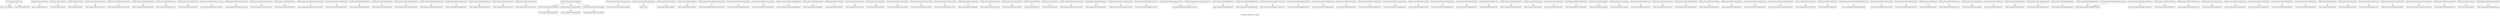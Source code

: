 digraph "Call graph: HYPRE_parcsr_amg.ll" {
	label="Call graph: HYPRE_parcsr_amg.ll";

	Node0x55f092c1f070 [shape=record,label="{HYPRE_BoomerAMGCreate}"];
	Node0x55f092c1f070 -> Node0x55f092c26f80;
	Node0x55f092c1f070 -> Node0x55f092c25a80;
	Node0x55f092c26f80 [shape=record,label="{hypre_error_handler}"];
	Node0x55f092c25a80 [shape=record,label="{hypre_BoomerAMGCreate}"];
	Node0x55f092c28f30 [shape=record,label="{HYPRE_BoomerAMGDestroy}"];
	Node0x55f092c28f30 -> Node0x55f092c245b0;
	Node0x55f092c245b0 [shape=record,label="{hypre_BoomerAMGDestroy}"];
	Node0x55f092c2ed90 [shape=record,label="{HYPRE_BoomerAMGSetup}"];
	Node0x55f092c2ed90 -> Node0x55f092c43ed0;
	Node0x55f092c43ed0 [shape=record,label="{hypre_BoomerAMGSetup}"];
	Node0x55f092c407c0 [shape=record,label="{HYPRE_BoomerAMGSolve}"];
	Node0x55f092c407c0 -> Node0x55f092c340d0;
	Node0x55f092c340d0 [shape=record,label="{hypre_BoomerAMGSolve}"];
	Node0x55f092c4a1a0 [shape=record,label="{HYPRE_BoomerAMGSetRestriction}"];
	Node0x55f092c4a1a0 -> Node0x55f092c4eaf0;
	Node0x55f092c13160 [shape=record,label="{hypre_BoomerAMGGetMinCoarseSize}"];
	Node0x55f092c1fb80 [shape=record,label="{HYPRE_BoomerAMGSetSeqThreshold}"];
	Node0x55f092c1fb80 -> Node0x55f092c0f0d0;
	Node0x55f092c4eaf0 [shape=record,label="{hypre_BoomerAMGSetRestriction}"];
	Node0x55f092c4cb70 [shape=record,label="{HYPRE_BoomerAMGSetMaxLevels}"];
	Node0x55f092c4cb70 -> Node0x55f092c4b6a0;
	Node0x55f092c4b6a0 [shape=record,label="{hypre_BoomerAMGSetMaxLevels}"];
	Node0x55f092c53440 [shape=record,label="{HYPRE_BoomerAMGGetMaxLevels}"];
	Node0x55f092c53440 -> Node0x55f092c603f0;
	Node0x55f092c603f0 [shape=record,label="{hypre_BoomerAMGGetMaxLevels}"];
	Node0x55f092c5e640 [shape=record,label="{HYPRE_BoomerAMGSetMaxCoarseSize}"];
	Node0x55f092c5e640 -> Node0x55f092c54940;
	Node0x55f092c54940 [shape=record,label="{hypre_BoomerAMGSetMaxCoarseSize}"];
	Node0x55f092c65900 [shape=record,label="{HYPRE_BoomerAMGGetMaxCoarseSize}"];
	Node0x55f092c65900 -> Node0x55f092c6cb90;
	Node0x55f092c6cb90 [shape=record,label="{hypre_BoomerAMGGetMaxCoarseSize}"];
	Node0x55f092c682e0 [shape=record,label="{HYPRE_BoomerAMGSetMinCoarseSize}"];
	Node0x55f092c682e0 -> Node0x55f092c66e30;
	Node0x55f092c66e30 [shape=record,label="{hypre_BoomerAMGSetMinCoarseSize}"];
	Node0x55f092c0f8b0 [shape=record,label="{HYPRE_BoomerAMGGetMinCoarseSize}"];
	Node0x55f092c0f8b0 -> Node0x55f092c13160;
	Node0x55f092c1e840 [shape=record,label="{hypre_BoomerAMGGetPMaxElmts}"];
	Node0x55f092c1fd80 [shape=record,label="{HYPRE_BoomerAMGSetJacobiTruncThreshold}"];
	Node0x55f092c1fd80 -> Node0x55f092c20780;
	Node0x55f092c0f0d0 [shape=record,label="{hypre_BoomerAMGSetSeqThreshold}"];
	Node0x55f092c0fce0 [shape=record,label="{HYPRE_BoomerAMGGetSeqThreshold}"];
	Node0x55f092c0fce0 -> Node0x55f092c102b0;
	Node0x55f092c102b0 [shape=record,label="{hypre_BoomerAMGGetSeqThreshold}"];
	Node0x55f092c11350 [shape=record,label="{HYPRE_BoomerAMGSetRedundant}"];
	Node0x55f092c11350 -> Node0x55f092c12040;
	Node0x55f092c12040 [shape=record,label="{hypre_BoomerAMGSetRedundant}"];
	Node0x55f092c17f40 [shape=record,label="{HYPRE_BoomerAMGGetRedundant}"];
	Node0x55f092c17f40 -> Node0x55f092c13410;
	Node0x55f092c13410 [shape=record,label="{hypre_BoomerAMGGetRedundant}"];
	Node0x55f092c13fa0 [shape=record,label="{HYPRE_BoomerAMGSetStrongThreshold}"];
	Node0x55f092c13fa0 -> Node0x55f092c148b0;
	Node0x55f092c148b0 [shape=record,label="{hypre_BoomerAMGSetStrongThreshold}"];
	Node0x55f092c154a0 [shape=record,label="{HYPRE_BoomerAMGGetStrongThreshold}"];
	Node0x55f092c154a0 -> Node0x55f092c15de0;
	Node0x55f092c15de0 [shape=record,label="{hypre_BoomerAMGGetStrongThreshold}"];
	Node0x55f092c169a0 [shape=record,label="{HYPRE_BoomerAMGSetMaxRowSum}"];
	Node0x55f092c169a0 -> Node0x55f092c41ce0;
	Node0x55f092c41ce0 [shape=record,label="{hypre_BoomerAMGSetMaxRowSum}"];
	Node0x55f092c189c0 [shape=record,label="{HYPRE_BoomerAMGGetMaxRowSum}"];
	Node0x55f092c189c0 -> Node0x55f092c19300;
	Node0x55f092c19300 [shape=record,label="{hypre_BoomerAMGGetMaxRowSum}"];
	Node0x55f092c19ec0 [shape=record,label="{HYPRE_BoomerAMGSetTruncFactor}"];
	Node0x55f092c19ec0 -> Node0x55f092c1a7d0;
	Node0x55f092c1a7d0 [shape=record,label="{hypre_BoomerAMGSetTruncFactor}"];
	Node0x55f092c1bb30 [shape=record,label="{HYPRE_BoomerAMGGetTruncFactor}"];
	Node0x55f092c1bb30 -> Node0x55f092c1be40;
	Node0x55f092c1be40 [shape=record,label="{hypre_BoomerAMGGetTruncFactor}"];
	Node0x55f092c1d030 [shape=record,label="{HYPRE_BoomerAMGSetPMaxElmts}"];
	Node0x55f092c1d030 -> Node0x55f092c1d340;
	Node0x55f092c1d340 [shape=record,label="{hypre_BoomerAMGSetPMaxElmts}"];
	Node0x55f092c1e530 [shape=record,label="{HYPRE_BoomerAMGGetPMaxElmts}"];
	Node0x55f092c1e530 -> Node0x55f092c1e840;
	Node0x55f092c4a2b0 [shape=record,label="{hypre_BoomerAMGGetCycleNumSweeps}"];
	Node0x55f092c4ae70 [shape=record,label="{HYPRE_BoomerAMGInitGridRelaxation}"];
	Node0x55f092c4ae70 -> Node0x55f092c4b7b0;
	Node0x55f092c7cc90 [shape=record,label="{hypre_BoomerAMGSetAdditive}"];
	Node0x55f092c7cd70 [shape=record,label="{HYPRE_BoomerAMGGetAdditive}"];
	Node0x55f092c7cd70 -> Node0x55f092c7cdf0;
	Node0x55f092c20780 [shape=record,label="{hypre_BoomerAMGSetJacobiTruncThreshold}"];
	Node0x55f092c21e10 [shape=record,label="{HYPRE_BoomerAMGGetJacobiTruncThreshold}"];
	Node0x55f092c21e10 -> Node0x55f092c228a0;
	Node0x55f092c228a0 [shape=record,label="{hypre_BoomerAMGGetJacobiTruncThreshold}"];
	Node0x55f092c23da0 [shape=record,label="{HYPRE_BoomerAMGSetPostInterpType}"];
	Node0x55f092c23da0 -> Node0x55f092c246c0;
	Node0x55f092c246c0 [shape=record,label="{hypre_BoomerAMGSetPostInterpType}"];
	Node0x55f092c25280 [shape=record,label="{HYPRE_BoomerAMGGetPostInterpType}"];
	Node0x55f092c25280 -> Node0x55f092c25b90;
	Node0x55f092c25b90 [shape=record,label="{hypre_BoomerAMGGetPostInterpType}"];
	Node0x55f092c26780 [shape=record,label="{HYPRE_BoomerAMGSetSCommPkgSwitch}"];
	Node0x55f092c26780 -> Node0x55f092c27090;
	Node0x55f092c27090 [shape=record,label="{hypre_BoomerAMGSetSCommPkgSwitch}"];
	Node0x55f092c27c80 [shape=record,label="{HYPRE_BoomerAMGSetInterpType}"];
	Node0x55f092c27c80 -> Node0x55f092c285c0;
	Node0x55f092c285c0 [shape=record,label="{hypre_BoomerAMGSetInterpType}"];
	Node0x55f092c29180 [shape=record,label="{HYPRE_BoomerAMGSetSepWeight}"];
	Node0x55f092c29180 -> Node0x55f092c29ac0;
	Node0x55f092c29ac0 [shape=record,label="{hypre_BoomerAMGSetSepWeight}"];
	Node0x55f092c2ab40 [shape=record,label="{HYPRE_BoomerAMGSetMinIter}"];
	Node0x55f092c2ab40 -> Node0x55f092c2aed0;
	Node0x55f092c2aed0 [shape=record,label="{hypre_BoomerAMGSetMinIter}"];
	Node0x55f092c2bbc0 [shape=record,label="{HYPRE_BoomerAMGSetMaxIter}"];
	Node0x55f092c2bbc0 -> Node0x55f092c2c4d0;
	Node0x55f092c2c4d0 [shape=record,label="{hypre_BoomerAMGSetMaxIter}"];
	Node0x55f092c2d0b0 [shape=record,label="{HYPRE_BoomerAMGGetMaxIter}"];
	Node0x55f092c2d0b0 -> Node0x55f092c2d9c0;
	Node0x55f092c2d9c0 [shape=record,label="{hypre_BoomerAMGGetMaxIter}"];
	Node0x55f092c2e560 [shape=record,label="{HYPRE_BoomerAMGSetCoarsenType}"];
	Node0x55f092c2e560 -> Node0x55f092c2eea0;
	Node0x55f092c2eea0 [shape=record,label="{hypre_BoomerAMGSetCoarsenType}"];
	Node0x55f092c2fa90 [shape=record,label="{HYPRE_BoomerAMGGetCoarsenType}"];
	Node0x55f092c2fa90 -> Node0x55f092c306d0;
	Node0x55f092c306d0 [shape=record,label="{hypre_BoomerAMGGetCoarsenType}"];
	Node0x55f092c31b00 [shape=record,label="{HYPRE_BoomerAMGSetMeasureType}"];
	Node0x55f092c31b00 -> Node0x55f092c323a0;
	Node0x55f092c323a0 [shape=record,label="{hypre_BoomerAMGSetMeasureType}"];
	Node0x55f092c33580 [shape=record,label="{HYPRE_BoomerAMGGetMeasureType}"];
	Node0x55f092c33580 -> Node0x55f092c34010;
	Node0x55f092c34010 [shape=record,label="{hypre_BoomerAMGGetMeasureType}"];
	Node0x55f092c34d20 [shape=record,label="{HYPRE_BoomerAMGSetOldDefault}"];
	Node0x55f092c34d20 -> Node0x55f092c2e560;
	Node0x55f092c34d20 -> Node0x55f092c27c80;
	Node0x55f092c34d20 -> Node0x55f092c1d030;
	Node0x55f092c36630 [shape=record,label="{HYPRE_BoomerAMGSetSetupType}"];
	Node0x55f092c36630 -> Node0x55f092c39230;
	Node0x55f092c39230 [shape=record,label="{hypre_BoomerAMGSetSetupType}"];
	Node0x55f092c3ab00 [shape=record,label="{HYPRE_BoomerAMGSetCycleType}"];
	Node0x55f092c3ab00 -> Node0x55f092c3ca50;
	Node0x55f092c3ca50 [shape=record,label="{hypre_BoomerAMGSetCycleType}"];
	Node0x55f092c40a10 [shape=record,label="{HYPRE_BoomerAMGGetCycleType}"];
	Node0x55f092c40a10 -> Node0x55f092c412f0;
	Node0x55f092c412f0 [shape=record,label="{hypre_BoomerAMGGetCycleType}"];
	Node0x55f092c42ac0 [shape=record,label="{HYPRE_BoomerAMGSetTol}"];
	Node0x55f092c42ac0 -> Node0x55f092c43390;
	Node0x55f092c43390 [shape=record,label="{hypre_BoomerAMGSetTol}"];
	Node0x55f092c44120 [shape=record,label="{HYPRE_BoomerAMGGetTol}"];
	Node0x55f092c44120 -> Node0x55f092c44a60;
	Node0x55f092c44a60 [shape=record,label="{hypre_BoomerAMGGetTol}"];
	Node0x55f092c45650 [shape=record,label="{HYPRE_BoomerAMGSetNumGridSweeps}"];
	Node0x55f092c45650 -> Node0x55f092c46190;
	Node0x55f092c46190 [shape=record,label="{hypre_BoomerAMGSetNumGridSweeps}"];
	Node0x55f092c46d40 [shape=record,label="{HYPRE_BoomerAMGSetNumSweeps}"];
	Node0x55f092c46d40 -> Node0x55f092c47650;
	Node0x55f092c47650 [shape=record,label="{hypre_BoomerAMGSetNumSweeps}"];
	Node0x55f092c48520 [shape=record,label="{HYPRE_BoomerAMGSetCycleNumSweeps}"];
	Node0x55f092c48520 -> Node0x55f092c48d90;
	Node0x55f092c48d90 [shape=record,label="{hypre_BoomerAMGSetCycleNumSweeps}"];
	Node0x55f092c49970 [shape=record,label="{HYPRE_BoomerAMGGetCycleNumSweeps}"];
	Node0x55f092c49970 -> Node0x55f092c4a2b0;
	Node0x55f092c78930 [shape=record,label="{hypre_BoomerAMGSetAggTruncFactor}"];
	Node0x55f092c78a10 [shape=record,label="{HYPRE_BoomerAMGSetAddTruncFactor}"];
	Node0x55f092c78a10 -> Node0x55f092c78a90;
	Node0x55f092c78a90 [shape=record,label="{hypre_BoomerAMGSetMultAddTruncFactor}"];
	Node0x55f092c78b70 [shape=record,label="{HYPRE_BoomerAMGSetMultAddTruncFactor}"];
	Node0x55f092c78b70 -> Node0x55f092c78a90;
	Node0x55f092c78c20 [shape=record,label="{HYPRE_BoomerAMGSetAddRelaxWt}"];
	Node0x55f092c78c20 -> Node0x55f092c78ca0;
	Node0x55f092c78ca0 [shape=record,label="{hypre_BoomerAMGSetAddRelaxWt}"];
	Node0x55f092c78d80 [shape=record,label="{HYPRE_BoomerAMGSetAddRelaxType}"];
	Node0x55f092c78d80 -> Node0x55f092c78e00;
	Node0x55f092c78e00 [shape=record,label="{hypre_BoomerAMGSetAddRelaxType}"];
	Node0x55f092c78ee0 [shape=record,label="{HYPRE_BoomerAMGSetAggP12TruncFactor}"];
	Node0x55f092c78ee0 -> Node0x55f092c78f60;
	Node0x55f092c78f60 [shape=record,label="{hypre_BoomerAMGSetAggP12TruncFactor}"];
	Node0x55f092c79040 [shape=record,label="{HYPRE_BoomerAMGSetAggPMaxElmts}"];
	Node0x55f092c79040 -> Node0x55f092c790c0;
	Node0x55f092c4b7b0 [shape=record,label="{hypre_CAlloc}"];
	Node0x55f092c4c200 [shape=record,label="{HYPRE_BoomerAMGSetGridRelaxType}"];
	Node0x55f092c4c200 -> Node0x55f092c4cab0;
	Node0x55f092c4cab0 [shape=record,label="{hypre_BoomerAMGSetGridRelaxType}"];
	Node0x55f092c4d890 [shape=record,label="{HYPRE_BoomerAMGSetRelaxType}"];
	Node0x55f092c4d890 -> Node0x55f092c4e1b0;
	Node0x55f092c4e1b0 [shape=record,label="{hypre_BoomerAMGSetRelaxType}"];
	Node0x55f092c4ed70 [shape=record,label="{HYPRE_BoomerAMGSetCycleRelaxType}"];
	Node0x55f092c4ed70 -> Node0x55f092c4f680;
	Node0x55f092c4f680 [shape=record,label="{hypre_BoomerAMGSetCycleRelaxType}"];
	Node0x55f092c50280 [shape=record,label="{HYPRE_BoomerAMGGetCycleRelaxType}"];
	Node0x55f092c50280 -> Node0x55f092c50bc0;
	Node0x55f092c50bc0 [shape=record,label="{hypre_BoomerAMGGetCycleRelaxType}"];
	Node0x55f092c51770 [shape=record,label="{HYPRE_BoomerAMGSetRelaxOrder}"];
	Node0x55f092c51770 -> Node0x55f092c52080;
	Node0x55f092c52080 [shape=record,label="{hypre_BoomerAMGSetRelaxOrder}"];
	Node0x55f092c52c50 [shape=record,label="{HYPRE_BoomerAMGSetGridRelaxPoints}"];
	Node0x55f092c52c50 -> Node0x55f092c53550;
	Node0x55f092c53550 [shape=record,label="{hypre_BoomerAMGSetGridRelaxPoints}"];
	Node0x55f092c54140 [shape=record,label="{HYPRE_BoomerAMGSetRelaxWeight}"];
	Node0x55f092c54140 -> Node0x55f092c54a50;
	Node0x55f092c54a50 [shape=record,label="{hypre_BoomerAMGSetRelaxWeight}"];
	Node0x55f092c55640 [shape=record,label="{HYPRE_BoomerAMGSetRelaxWt}"];
	Node0x55f092c55640 -> Node0x55f092c560e0;
	Node0x55f092c560e0 [shape=record,label="{hypre_BoomerAMGSetRelaxWt}"];
	Node0x55f092c5f000 [shape=record,label="{HYPRE_BoomerAMGSetLevelRelaxWt}"];
	Node0x55f092c5f000 -> Node0x55f092c5f310;
	Node0x55f092c5f310 [shape=record,label="{hypre_BoomerAMGSetLevelRelaxWt}"];
	Node0x55f092c60500 [shape=record,label="{HYPRE_BoomerAMGSetOmega}"];
	Node0x55f092c60500 -> Node0x55f092c60d70;
	Node0x55f092c60d70 [shape=record,label="{hypre_BoomerAMGSetOmega}"];
	Node0x55f092c619b0 [shape=record,label="{HYPRE_BoomerAMGSetOuterWt}"];
	Node0x55f092c619b0 -> Node0x55f092c62250;
	Node0x55f092c62250 [shape=record,label="{hypre_BoomerAMGSetOuterWt}"];
	Node0x55f092c62e90 [shape=record,label="{HYPRE_BoomerAMGSetLevelOuterWt}"];
	Node0x55f092c62e90 -> Node0x55f092c63730;
	Node0x55f092c63730 [shape=record,label="{hypre_BoomerAMGSetLevelOuterWt}"];
	Node0x55f092c65a10 [shape=record,label="{HYPRE_BoomerAMGSetLogging}"];
	Node0x55f092c65a10 -> Node0x55f092c662f0;
	Node0x55f092c662f0 [shape=record,label="{hypre_BoomerAMGSetLogging}"];
	Node0x55f092c66f40 [shape=record,label="{HYPRE_BoomerAMGGetLogging}"];
	Node0x55f092c66f40 -> Node0x55f092c677b0;
	Node0x55f092c677b0 [shape=record,label="{hypre_BoomerAMGGetLogging}"];
	Node0x55f092c683f0 [shape=record,label="{HYPRE_BoomerAMGSetPrintLevel}"];
	Node0x55f092c683f0 -> Node0x55f092c68cd0;
	Node0x55f092c68cd0 [shape=record,label="{hypre_BoomerAMGSetPrintLevel}"];
	Node0x55f092c69a90 [shape=record,label="{HYPRE_BoomerAMGGetPrintLevel}"];
	Node0x55f092c69a90 -> Node0x55f092c6a5d0;
	Node0x55f092c6a5d0 [shape=record,label="{hypre_BoomerAMGGetPrintLevel}"];
	Node0x55f092c2a660 [shape=record,label="{HYPRE_BoomerAMGSetPrintFileName}"];
	Node0x55f092c2a660 -> Node0x55f092c319a0;
	Node0x55f092c319a0 [shape=record,label="{hypre_BoomerAMGSetPrintFileName}"];
	Node0x55f092c43560 [shape=record,label="{HYPRE_BoomerAMGSetDebugFlag}"];
	Node0x55f092c43560 -> Node0x55f092c55f80;
	Node0x55f092c55f80 [shape=record,label="{hypre_BoomerAMGSetDebugFlag}"];
	Node0x55f092c6d090 [shape=record,label="{HYPRE_BoomerAMGGetDebugFlag}"];
	Node0x55f092c6d090 -> Node0x55f092c722f0;
	Node0x55f092c722f0 [shape=record,label="{hypre_BoomerAMGGetDebugFlag}"];
	Node0x55f092c72370 [shape=record,label="{HYPRE_BoomerAMGGetNumIterations}"];
	Node0x55f092c72370 -> Node0x55f092c77650;
	Node0x55f092c77650 [shape=record,label="{hypre_BoomerAMGGetNumIterations}"];
	Node0x55f092c776d0 [shape=record,label="{HYPRE_BoomerAMGGetCumNumIterations}"];
	Node0x55f092c776d0 -> Node0x55f092c77750;
	Node0x55f092c77750 [shape=record,label="{hypre_BoomerAMGGetCumNumIterations}"];
	Node0x55f092c77830 [shape=record,label="{HYPRE_BoomerAMGGetCumNnzAP}"];
	Node0x55f092c77830 -> Node0x55f092c778b0;
	Node0x55f092c778b0 [shape=record,label="{hypre_BoomerAMGGetCumNnzAP}"];
	Node0x55f092c77990 [shape=record,label="{HYPRE_BoomerAMGGetResidual}"];
	Node0x55f092c77990 -> Node0x55f092c77a10;
	Node0x55f092c77a10 [shape=record,label="{hypre_BoomerAMGGetResidual}"];
	Node0x55f092c77af0 [shape=record,label="{HYPRE_BoomerAMGGetFinalRelativeResidualNorm}"];
	Node0x55f092c77af0 -> Node0x55f092c77b70;
	Node0x55f092c77b70 [shape=record,label="{hypre_BoomerAMGGetRelResidualNorm}"];
	Node0x55f092c77c50 [shape=record,label="{HYPRE_BoomerAMGSetNumFunctions}"];
	Node0x55f092c77c50 -> Node0x55f092c77cd0;
	Node0x55f092c77cd0 [shape=record,label="{hypre_BoomerAMGSetNumFunctions}"];
	Node0x55f092c77db0 [shape=record,label="{HYPRE_BoomerAMGGetNumFunctions}"];
	Node0x55f092c77db0 -> Node0x55f092c77e30;
	Node0x55f092c77e30 [shape=record,label="{hypre_BoomerAMGGetNumFunctions}"];
	Node0x55f092c77f10 [shape=record,label="{HYPRE_BoomerAMGSetNodal}"];
	Node0x55f092c77f10 -> Node0x55f092c77f90;
	Node0x55f092c77f90 [shape=record,label="{hypre_BoomerAMGSetNodal}"];
	Node0x55f092c78070 [shape=record,label="{HYPRE_BoomerAMGSetNodalLevels}"];
	Node0x55f092c78070 -> Node0x55f092c780f0;
	Node0x55f092c780f0 [shape=record,label="{hypre_BoomerAMGSetNodalLevels}"];
	Node0x55f092c781d0 [shape=record,label="{HYPRE_BoomerAMGSetNodalDiag}"];
	Node0x55f092c781d0 -> Node0x55f092c78250;
	Node0x55f092c78250 [shape=record,label="{hypre_BoomerAMGSetNodalDiag}"];
	Node0x55f092c78330 [shape=record,label="{HYPRE_BoomerAMGSetDofFunc}"];
	Node0x55f092c78330 -> Node0x55f092c783b0;
	Node0x55f092c783b0 [shape=record,label="{hypre_BoomerAMGSetDofFunc}"];
	Node0x55f092c78490 [shape=record,label="{HYPRE_BoomerAMGSetNumPaths}"];
	Node0x55f092c78490 -> Node0x55f092c78510;
	Node0x55f092c78510 [shape=record,label="{hypre_BoomerAMGSetNumPaths}"];
	Node0x55f092c785f0 [shape=record,label="{HYPRE_BoomerAMGSetAggNumLevels}"];
	Node0x55f092c785f0 -> Node0x55f092c78670;
	Node0x55f092c78670 [shape=record,label="{hypre_BoomerAMGSetAggNumLevels}"];
	Node0x55f092c78750 [shape=record,label="{HYPRE_BoomerAMGSetAggInterpType}"];
	Node0x55f092c78750 -> Node0x55f092c787d0;
	Node0x55f092c787d0 [shape=record,label="{hypre_BoomerAMGSetAggInterpType}"];
	Node0x55f092c788b0 [shape=record,label="{HYPRE_BoomerAMGSetAggTruncFactor}"];
	Node0x55f092c788b0 -> Node0x55f092c78930;
	Node0x55f092c790c0 [shape=record,label="{hypre_BoomerAMGSetAggPMaxElmts}"];
	Node0x55f092c76e80 [shape=record,label="{HYPRE_BoomerAMGSetAddPMaxElmts}"];
	Node0x55f092c76e80 -> Node0x55f092c76f00;
	Node0x55f092c76f00 [shape=record,label="{hypre_BoomerAMGSetMultAddPMaxElmts}"];
	Node0x55f092c76fe0 [shape=record,label="{HYPRE_BoomerAMGSetMultAddPMaxElmts}"];
	Node0x55f092c76fe0 -> Node0x55f092c76f00;
	Node0x55f092c77090 [shape=record,label="{HYPRE_BoomerAMGSetAggP12MaxElmts}"];
	Node0x55f092c77090 -> Node0x55f092c77110;
	Node0x55f092c77110 [shape=record,label="{hypre_BoomerAMGSetAggP12MaxElmts}"];
	Node0x55f092c771f0 [shape=record,label="{HYPRE_BoomerAMGSetChebyOrder}"];
	Node0x55f092c771f0 -> Node0x55f092c77270;
	Node0x55f092c77270 [shape=record,label="{hypre_BoomerAMGSetChebyOrder}"];
	Node0x55f092c77350 [shape=record,label="{HYPRE_BoomerAMGSetChebyFraction}"];
	Node0x55f092c77350 -> Node0x55f092c773d0;
	Node0x55f092c773d0 [shape=record,label="{hypre_BoomerAMGSetChebyFraction}"];
	Node0x55f092c774b0 [shape=record,label="{HYPRE_BoomerAMGSetChebyScale}"];
	Node0x55f092c774b0 -> Node0x55f092c77530;
	Node0x55f092c77530 [shape=record,label="{hypre_BoomerAMGSetChebyScale}"];
	Node0x55f092c77610 [shape=record,label="{HYPRE_BoomerAMGSetChebyVariant}"];
	Node0x55f092c77610 -> Node0x55f092c7c9d0;
	Node0x55f092c7c9d0 [shape=record,label="{hypre_BoomerAMGSetChebyVariant}"];
	Node0x55f092c7cab0 [shape=record,label="{HYPRE_BoomerAMGSetChebyEigEst}"];
	Node0x55f092c7cab0 -> Node0x55f092c7cb30;
	Node0x55f092c7cb30 [shape=record,label="{hypre_BoomerAMGSetChebyEigEst}"];
	Node0x55f092c7cc10 [shape=record,label="{HYPRE_BoomerAMGSetAdditive}"];
	Node0x55f092c7cc10 -> Node0x55f092c7cc90;
	Node0x55f092c7cdf0 [shape=record,label="{hypre_BoomerAMGGetAdditive}"];
	Node0x55f092c7ced0 [shape=record,label="{HYPRE_BoomerAMGSetMultAdditive}"];
	Node0x55f092c7ced0 -> Node0x55f092c7cf50;
	Node0x55f092c7cf50 [shape=record,label="{hypre_BoomerAMGSetMultAdditive}"];
	Node0x55f092c7d030 [shape=record,label="{HYPRE_BoomerAMGGetMultAdditive}"];
	Node0x55f092c7d030 -> Node0x55f092c7d0b0;
	Node0x55f092c7d0b0 [shape=record,label="{hypre_BoomerAMGGetMultAdditive}"];
	Node0x55f092c7d190 [shape=record,label="{HYPRE_BoomerAMGSetSimple}"];
	Node0x55f092c7d190 -> Node0x55f092c7d210;
	Node0x55f092c7d210 [shape=record,label="{hypre_BoomerAMGSetSimple}"];
	Node0x55f092c7d2f0 [shape=record,label="{HYPRE_BoomerAMGGetSimple}"];
	Node0x55f092c7d2f0 -> Node0x55f092c7d370;
	Node0x55f092c7d370 [shape=record,label="{hypre_BoomerAMGGetSimple}"];
	Node0x55f092c7d450 [shape=record,label="{HYPRE_BoomerAMGSetAddLastLvl}"];
	Node0x55f092c7d450 -> Node0x55f092c7d4d0;
	Node0x55f092c7d4d0 [shape=record,label="{hypre_BoomerAMGSetAddLastLvl}"];
	Node0x55f092c7d5b0 [shape=record,label="{HYPRE_BoomerAMGSetNonGalerkinTol}"];
	Node0x55f092c7d5b0 -> Node0x55f092c7d630;
	Node0x55f092c7d630 [shape=record,label="{hypre_BoomerAMGSetNonGalerkinTol}"];
	Node0x55f092c7d710 [shape=record,label="{HYPRE_BoomerAMGSetLevelNonGalerkinTol}"];
	Node0x55f092c7d710 -> Node0x55f092c7d790;
	Node0x55f092c7d790 [shape=record,label="{hypre_BoomerAMGSetLevelNonGalerkinTol}"];
	Node0x55f092c7d870 [shape=record,label="{HYPRE_BoomerAMGSetNonGalerkTol}"];
	Node0x55f092c7d870 -> Node0x55f092c7d8f0;
	Node0x55f092c7d8f0 [shape=record,label="{hypre_BoomerAMGSetNonGalerkTol}"];
	Node0x55f092c7d9d0 [shape=record,label="{HYPRE_BoomerAMGSetRAP2}"];
	Node0x55f092c7d9d0 -> Node0x55f092c7da50;
	Node0x55f092c7da50 [shape=record,label="{hypre_BoomerAMGSetRAP2}"];
	Node0x55f092c7db30 [shape=record,label="{HYPRE_BoomerAMGSetKeepTranspose}"];
	Node0x55f092c7db30 -> Node0x55f092c7dbb0;
	Node0x55f092c7dbb0 [shape=record,label="{hypre_BoomerAMGSetKeepTranspose}"];
}
